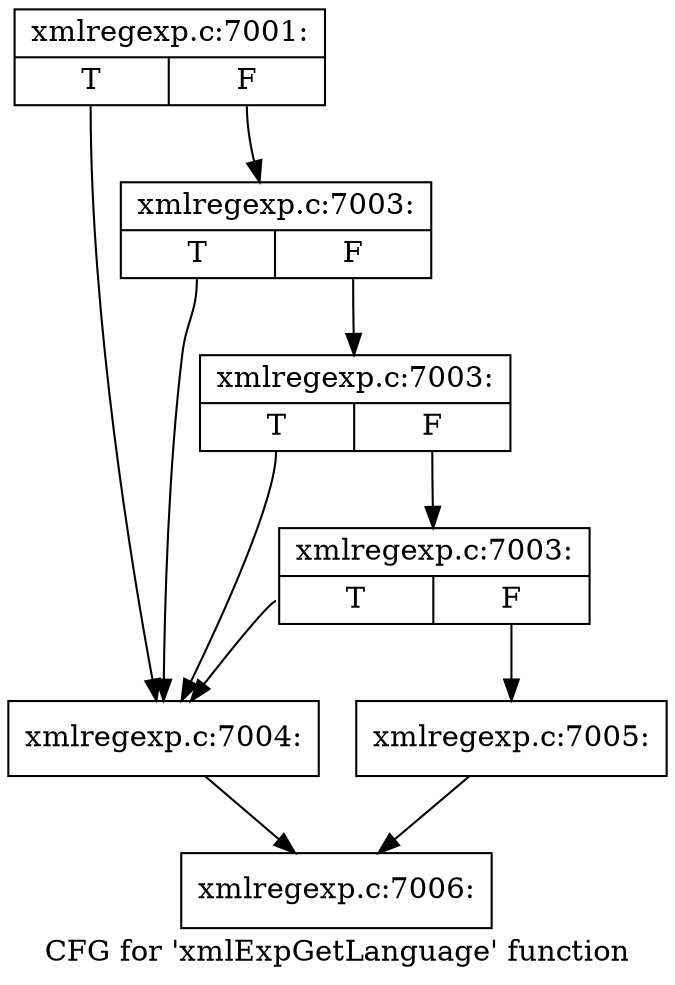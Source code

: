 digraph "CFG for 'xmlExpGetLanguage' function" {
	label="CFG for 'xmlExpGetLanguage' function";

	Node0x563d9d67d950 [shape=record,label="{xmlregexp.c:7001:|{<s0>T|<s1>F}}"];
	Node0x563d9d67d950:s0 -> Node0x563d9d67f540;
	Node0x563d9d67d950:s1 -> Node0x563d9d67f6e0;
	Node0x563d9d67f6e0 [shape=record,label="{xmlregexp.c:7003:|{<s0>T|<s1>F}}"];
	Node0x563d9d67f6e0:s0 -> Node0x563d9d67f540;
	Node0x563d9d67f6e0:s1 -> Node0x563d9d67f660;
	Node0x563d9d67f660 [shape=record,label="{xmlregexp.c:7003:|{<s0>T|<s1>F}}"];
	Node0x563d9d67f660:s0 -> Node0x563d9d67f540;
	Node0x563d9d67f660:s1 -> Node0x563d9d67f5e0;
	Node0x563d9d67f5e0 [shape=record,label="{xmlregexp.c:7003:|{<s0>T|<s1>F}}"];
	Node0x563d9d67f5e0:s0 -> Node0x563d9d67f540;
	Node0x563d9d67f5e0:s1 -> Node0x563d9d67f590;
	Node0x563d9d67f540 [shape=record,label="{xmlregexp.c:7004:}"];
	Node0x563d9d67f540 -> Node0x563d9d5e3a10;
	Node0x563d9d67f590 [shape=record,label="{xmlregexp.c:7005:}"];
	Node0x563d9d67f590 -> Node0x563d9d5e3a10;
	Node0x563d9d5e3a10 [shape=record,label="{xmlregexp.c:7006:}"];
}
